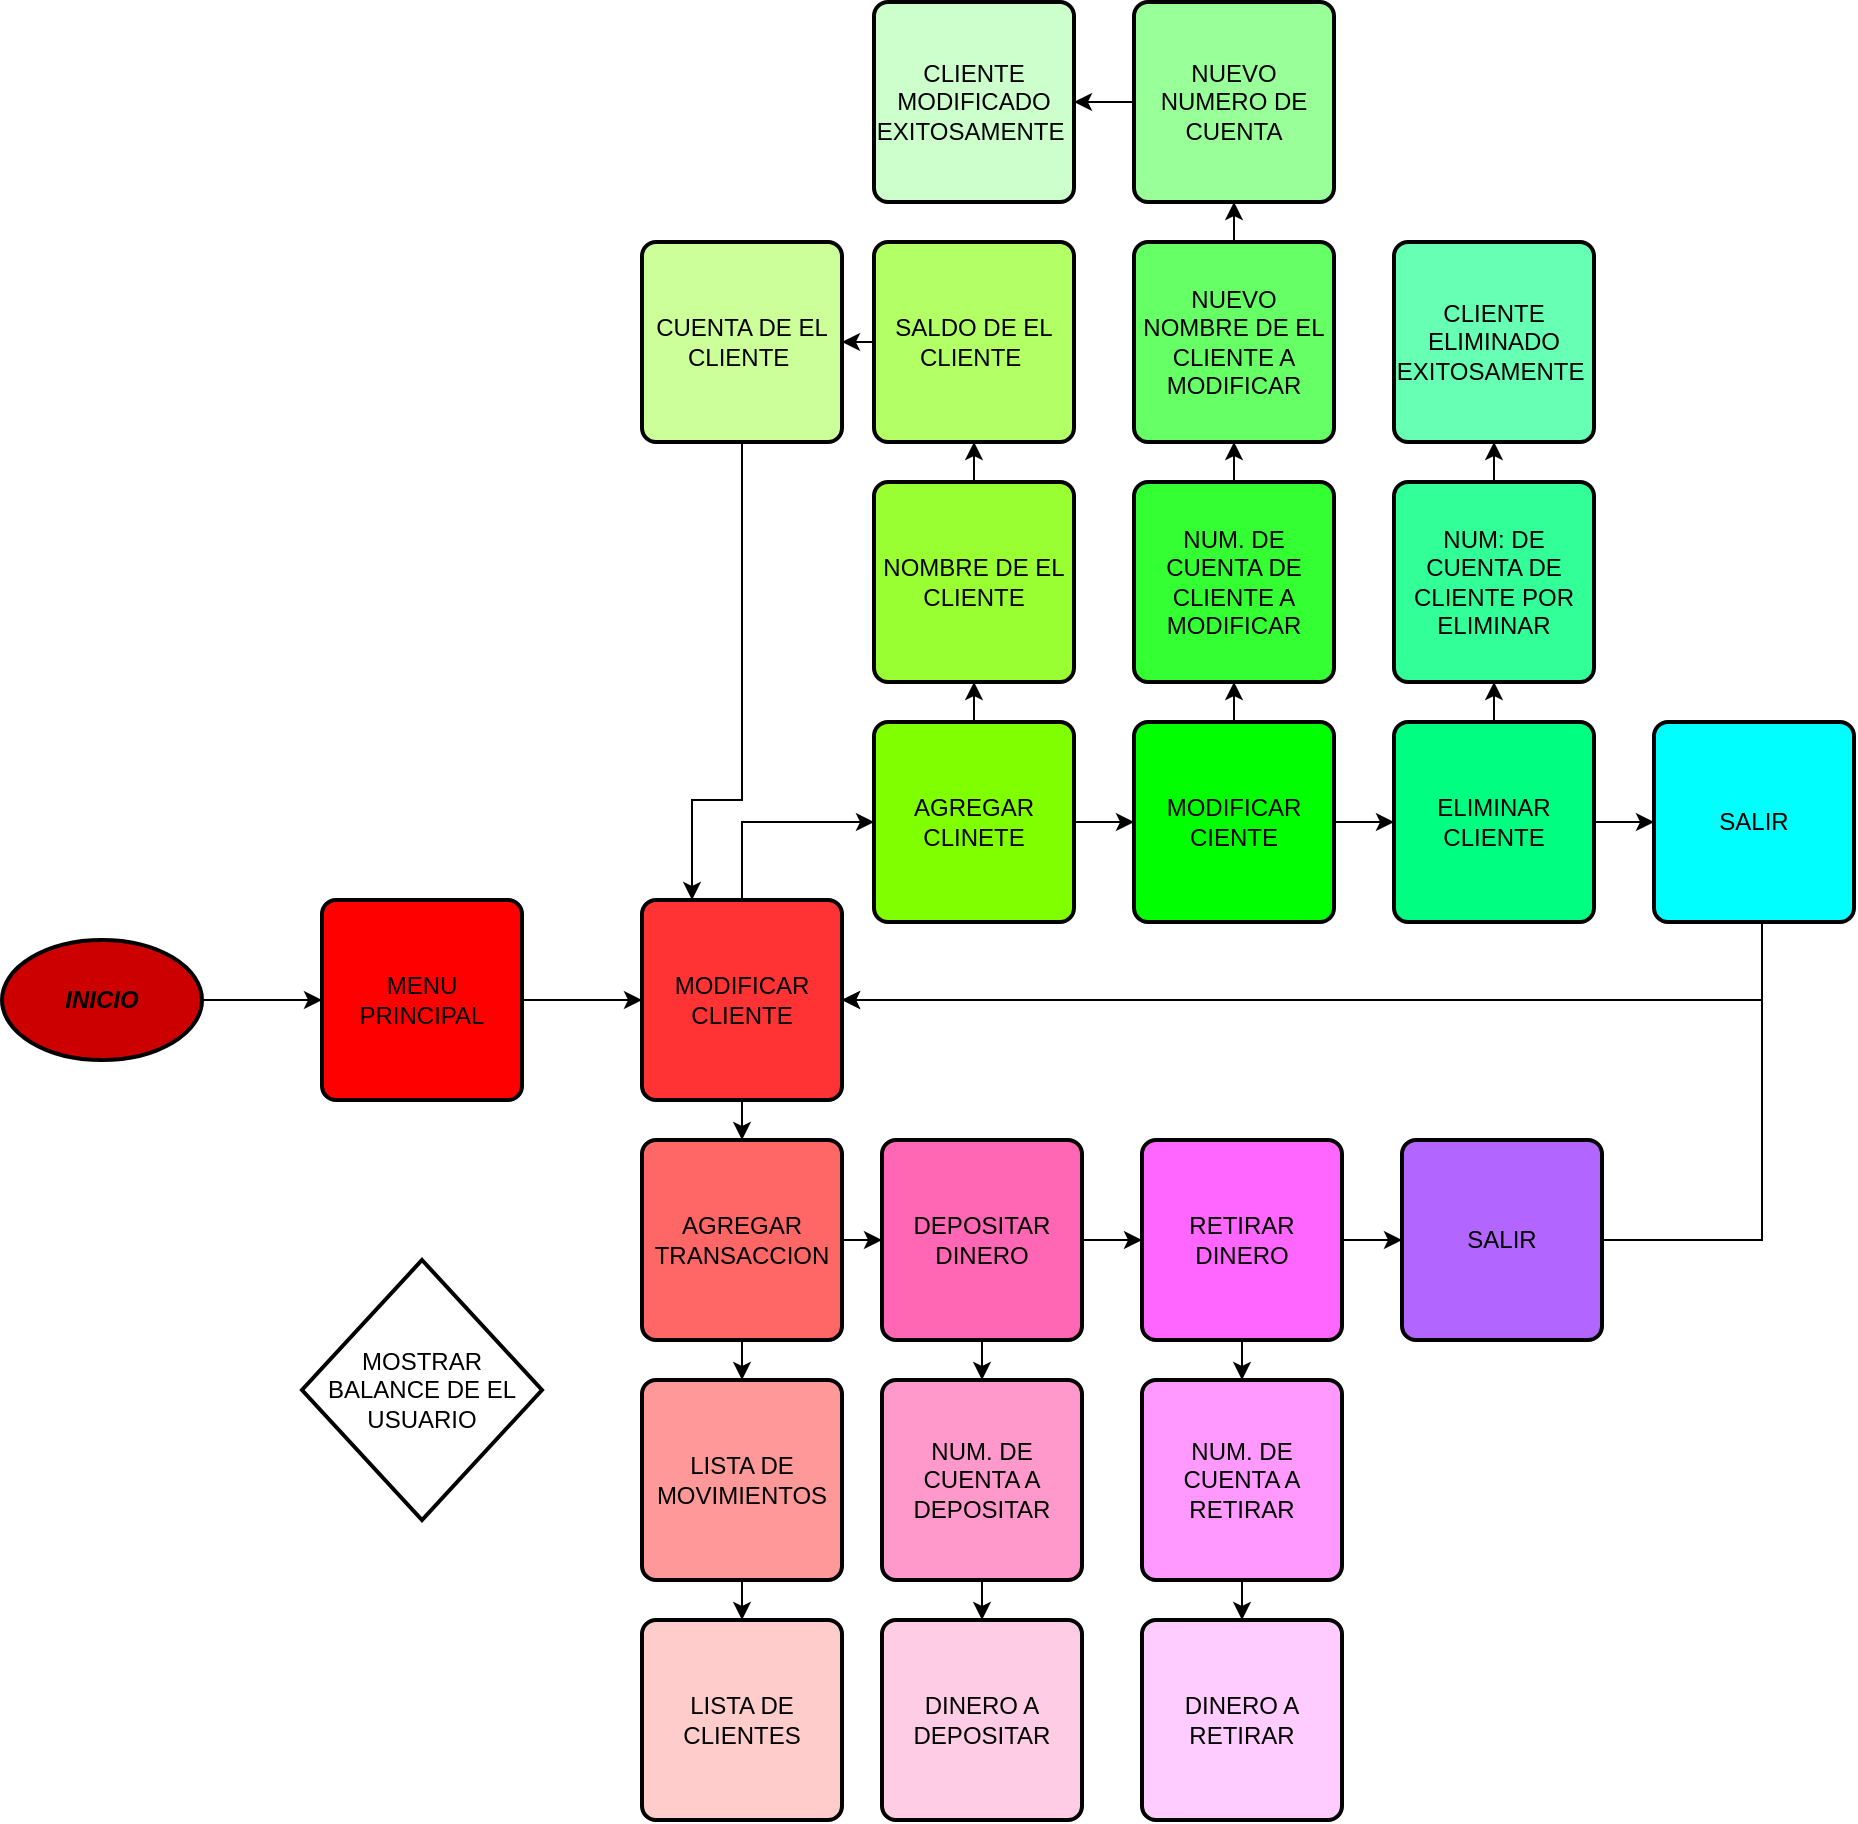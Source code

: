 <mxfile version="21.4.0" type="device" pages="4">
  <diagram id="kN4iPghvb073trVKGE5F" name="proyecto_emergenciapy">
    <mxGraphModel dx="5283" dy="2945" grid="1" gridSize="10" guides="1" tooltips="1" connect="1" arrows="1" fold="1" page="1" pageScale="1" pageWidth="827" pageHeight="1169" math="0" shadow="0">
      <root>
        <mxCell id="0" />
        <mxCell id="1" parent="0" />
        <mxCell id="R10DBPj9Zj2t68a-kodB-18" style="edgeStyle=orthogonalEdgeStyle;rounded=0;orthogonalLoop=1;jettySize=auto;html=1;" parent="1" source="m79YXO6YHFv3SdRhqYxw-1" target="e7P0XYeInca1428OsiBq-1" edge="1">
          <mxGeometry relative="1" as="geometry" />
        </mxCell>
        <mxCell id="m79YXO6YHFv3SdRhqYxw-1" value="&lt;b&gt;&lt;i&gt;INICIO&lt;/i&gt;&lt;/b&gt;" style="strokeWidth=2;html=1;shape=mxgraph.flowchart.start_1;whiteSpace=wrap;fillColor=#CC0000;" parent="1" vertex="1">
          <mxGeometry x="-49" y="-681" width="100" height="60" as="geometry" />
        </mxCell>
        <mxCell id="x16BDt5Wc9mOm8c2a8i3-15" style="edgeStyle=orthogonalEdgeStyle;rounded=0;orthogonalLoop=1;jettySize=auto;html=1;entryX=0;entryY=0.5;entryDx=0;entryDy=0;" parent="1" source="e7P0XYeInca1428OsiBq-1" target="cBEEzRjLY89cC-oA--6o-8" edge="1">
          <mxGeometry relative="1" as="geometry" />
        </mxCell>
        <mxCell id="e7P0XYeInca1428OsiBq-1" value="MENU PRINCIPAL" style="rounded=1;whiteSpace=wrap;html=1;absoluteArcSize=1;arcSize=14;strokeWidth=2;fillColor=#FF0000;" parent="1" vertex="1">
          <mxGeometry x="111" y="-701" width="100" height="100" as="geometry" />
        </mxCell>
        <mxCell id="cBEEzRjLY89cC-oA--6o-4" value="LISTA DE CLIENTES" style="rounded=1;whiteSpace=wrap;html=1;absoluteArcSize=1;arcSize=14;strokeWidth=2;fillColor=#FFCCCC;" parent="1" vertex="1">
          <mxGeometry x="271" y="-341" width="100" height="100" as="geometry" />
        </mxCell>
        <mxCell id="x16BDt5Wc9mOm8c2a8i3-13" value="" style="edgeStyle=orthogonalEdgeStyle;rounded=0;orthogonalLoop=1;jettySize=auto;html=1;" parent="1" source="cBEEzRjLY89cC-oA--6o-5" target="cBEEzRjLY89cC-oA--6o-4" edge="1">
          <mxGeometry relative="1" as="geometry" />
        </mxCell>
        <mxCell id="cBEEzRjLY89cC-oA--6o-5" value="LISTA DE MOVIMIENTOS" style="rounded=1;whiteSpace=wrap;html=1;absoluteArcSize=1;arcSize=14;strokeWidth=2;fillColor=#FF9999;" parent="1" vertex="1">
          <mxGeometry x="271" y="-461" width="100" height="100" as="geometry" />
        </mxCell>
        <mxCell id="x16BDt5Wc9mOm8c2a8i3-14" value="" style="edgeStyle=orthogonalEdgeStyle;rounded=0;orthogonalLoop=1;jettySize=auto;html=1;" parent="1" source="cBEEzRjLY89cC-oA--6o-7" target="cBEEzRjLY89cC-oA--6o-5" edge="1">
          <mxGeometry relative="1" as="geometry" />
        </mxCell>
        <mxCell id="_IGFEJhRvSu4PxGET2ui-3" style="edgeStyle=orthogonalEdgeStyle;rounded=0;orthogonalLoop=1;jettySize=auto;html=1;entryX=0;entryY=0.5;entryDx=0;entryDy=0;" parent="1" source="cBEEzRjLY89cC-oA--6o-7" target="_IGFEJhRvSu4PxGET2ui-2" edge="1">
          <mxGeometry relative="1" as="geometry" />
        </mxCell>
        <mxCell id="_IGFEJhRvSu4PxGET2ui-4" style="edgeStyle=orthogonalEdgeStyle;rounded=0;orthogonalLoop=1;jettySize=auto;html=1;" parent="1" source="_IGFEJhRvSu4PxGET2ui-2" target="_IGFEJhRvSu4PxGET2ui-1" edge="1">
          <mxGeometry relative="1" as="geometry" />
        </mxCell>
        <mxCell id="cBEEzRjLY89cC-oA--6o-7" value="AGREGAR TRANSACCION" style="rounded=1;whiteSpace=wrap;html=1;absoluteArcSize=1;arcSize=14;strokeWidth=2;fillColor=#FF6666;" parent="1" vertex="1">
          <mxGeometry x="271" y="-581" width="100" height="100" as="geometry" />
        </mxCell>
        <mxCell id="x16BDt5Wc9mOm8c2a8i3-12" value="" style="edgeStyle=orthogonalEdgeStyle;rounded=0;orthogonalLoop=1;jettySize=auto;html=1;" parent="1" source="cBEEzRjLY89cC-oA--6o-8" target="cBEEzRjLY89cC-oA--6o-7" edge="1">
          <mxGeometry relative="1" as="geometry" />
        </mxCell>
        <mxCell id="RJGDtzG5jtosAbpgGWVM-1" style="edgeStyle=orthogonalEdgeStyle;rounded=0;orthogonalLoop=1;jettySize=auto;html=1;entryX=0;entryY=0.5;entryDx=0;entryDy=0;" parent="1" source="cBEEzRjLY89cC-oA--6o-8" target="x16BDt5Wc9mOm8c2a8i3-3" edge="1">
          <mxGeometry relative="1" as="geometry">
            <Array as="points">
              <mxPoint x="321" y="-740" />
            </Array>
          </mxGeometry>
        </mxCell>
        <mxCell id="cBEEzRjLY89cC-oA--6o-8" value="MODIFICAR CLIENTE" style="rounded=1;whiteSpace=wrap;html=1;absoluteArcSize=1;arcSize=14;strokeWidth=2;fillColor=#FF3333;" parent="1" vertex="1">
          <mxGeometry x="271" y="-701" width="100" height="100" as="geometry" />
        </mxCell>
        <mxCell id="x16BDt5Wc9mOm8c2a8i3-22" value="" style="edgeStyle=orthogonalEdgeStyle;rounded=0;orthogonalLoop=1;jettySize=auto;html=1;" parent="1" source="x16BDt5Wc9mOm8c2a8i3-1" target="x16BDt5Wc9mOm8c2a8i3-2" edge="1">
          <mxGeometry relative="1" as="geometry" />
        </mxCell>
        <mxCell id="x16BDt5Wc9mOm8c2a8i3-1" value="NOMBRE DE EL CLIENTE" style="rounded=1;whiteSpace=wrap;html=1;absoluteArcSize=1;arcSize=14;strokeWidth=2;fillColor=#99FF33;" parent="1" vertex="1">
          <mxGeometry x="387" y="-910" width="100" height="100" as="geometry" />
        </mxCell>
        <mxCell id="x16BDt5Wc9mOm8c2a8i3-24" value="" style="edgeStyle=orthogonalEdgeStyle;rounded=0;orthogonalLoop=1;jettySize=auto;html=1;" parent="1" source="x16BDt5Wc9mOm8c2a8i3-2" target="x16BDt5Wc9mOm8c2a8i3-23" edge="1">
          <mxGeometry relative="1" as="geometry" />
        </mxCell>
        <mxCell id="x16BDt5Wc9mOm8c2a8i3-2" value="SALDO DE EL CLIENTE&amp;nbsp;" style="rounded=1;whiteSpace=wrap;html=1;absoluteArcSize=1;arcSize=14;strokeWidth=2;fillColor=#B3FF66;" parent="1" vertex="1">
          <mxGeometry x="387" y="-1030" width="100" height="100" as="geometry" />
        </mxCell>
        <mxCell id="x16BDt5Wc9mOm8c2a8i3-18" value="" style="edgeStyle=orthogonalEdgeStyle;rounded=0;orthogonalLoop=1;jettySize=auto;html=1;" parent="1" source="x16BDt5Wc9mOm8c2a8i3-3" target="x16BDt5Wc9mOm8c2a8i3-5" edge="1">
          <mxGeometry relative="1" as="geometry" />
        </mxCell>
        <mxCell id="x16BDt5Wc9mOm8c2a8i3-25" style="edgeStyle=orthogonalEdgeStyle;rounded=0;orthogonalLoop=1;jettySize=auto;html=1;exitX=0.5;exitY=0;exitDx=0;exitDy=0;entryX=0.5;entryY=1;entryDx=0;entryDy=0;" parent="1" source="x16BDt5Wc9mOm8c2a8i3-3" target="x16BDt5Wc9mOm8c2a8i3-1" edge="1">
          <mxGeometry relative="1" as="geometry" />
        </mxCell>
        <mxCell id="x16BDt5Wc9mOm8c2a8i3-3" value="AGREGAR CLINETE" style="rounded=1;whiteSpace=wrap;html=1;absoluteArcSize=1;arcSize=14;strokeWidth=2;fillColor=#80FF00;" parent="1" vertex="1">
          <mxGeometry x="387" y="-790" width="100" height="100" as="geometry" />
        </mxCell>
        <mxCell id="x16BDt5Wc9mOm8c2a8i3-20" value="" style="edgeStyle=orthogonalEdgeStyle;rounded=0;orthogonalLoop=1;jettySize=auto;html=1;" parent="1" source="x16BDt5Wc9mOm8c2a8i3-4" target="x16BDt5Wc9mOm8c2a8i3-9" edge="1">
          <mxGeometry relative="1" as="geometry" />
        </mxCell>
        <mxCell id="x16BDt5Wc9mOm8c2a8i3-37" style="edgeStyle=orthogonalEdgeStyle;rounded=0;orthogonalLoop=1;jettySize=auto;html=1;exitX=0.5;exitY=0;exitDx=0;exitDy=0;entryX=0.5;entryY=1;entryDx=0;entryDy=0;" parent="1" source="x16BDt5Wc9mOm8c2a8i3-4" target="x16BDt5Wc9mOm8c2a8i3-35" edge="1">
          <mxGeometry relative="1" as="geometry" />
        </mxCell>
        <mxCell id="x16BDt5Wc9mOm8c2a8i3-4" value="ELIMINAR CLIENTE" style="rounded=1;whiteSpace=wrap;html=1;absoluteArcSize=1;arcSize=14;strokeWidth=2;fillColor=#00FF80;" parent="1" vertex="1">
          <mxGeometry x="647" y="-790" width="100" height="100" as="geometry" />
        </mxCell>
        <mxCell id="x16BDt5Wc9mOm8c2a8i3-19" value="" style="edgeStyle=orthogonalEdgeStyle;rounded=0;orthogonalLoop=1;jettySize=auto;html=1;" parent="1" source="x16BDt5Wc9mOm8c2a8i3-5" target="x16BDt5Wc9mOm8c2a8i3-4" edge="1">
          <mxGeometry relative="1" as="geometry" />
        </mxCell>
        <mxCell id="x16BDt5Wc9mOm8c2a8i3-32" style="edgeStyle=orthogonalEdgeStyle;rounded=0;orthogonalLoop=1;jettySize=auto;html=1;exitX=0.5;exitY=0;exitDx=0;exitDy=0;entryX=0.5;entryY=1;entryDx=0;entryDy=0;" parent="1" source="x16BDt5Wc9mOm8c2a8i3-5" target="x16BDt5Wc9mOm8c2a8i3-27" edge="1">
          <mxGeometry relative="1" as="geometry" />
        </mxCell>
        <mxCell id="x16BDt5Wc9mOm8c2a8i3-5" value="MODIFICAR CIENTE" style="rounded=1;whiteSpace=wrap;html=1;absoluteArcSize=1;arcSize=14;strokeWidth=2;fillColor=#00FF00;" parent="1" vertex="1">
          <mxGeometry x="517" y="-790" width="100" height="100" as="geometry" />
        </mxCell>
        <mxCell id="x16BDt5Wc9mOm8c2a8i3-11" style="edgeStyle=orthogonalEdgeStyle;rounded=0;orthogonalLoop=1;jettySize=auto;html=1;" parent="1" source="x16BDt5Wc9mOm8c2a8i3-9" target="cBEEzRjLY89cC-oA--6o-8" edge="1">
          <mxGeometry relative="1" as="geometry">
            <mxPoint x="1031" y="-651" as="targetPoint" />
            <Array as="points">
              <mxPoint x="831" y="-651" />
            </Array>
          </mxGeometry>
        </mxCell>
        <mxCell id="x16BDt5Wc9mOm8c2a8i3-9" value="SALIR" style="rounded=1;whiteSpace=wrap;html=1;absoluteArcSize=1;arcSize=14;strokeWidth=2;fillColor=#00FFFF;" parent="1" vertex="1">
          <mxGeometry x="777" y="-790" width="100" height="100" as="geometry" />
        </mxCell>
        <mxCell id="RJGDtzG5jtosAbpgGWVM-2" style="edgeStyle=orthogonalEdgeStyle;rounded=0;orthogonalLoop=1;jettySize=auto;html=1;entryX=0.25;entryY=0;entryDx=0;entryDy=0;" parent="1" source="x16BDt5Wc9mOm8c2a8i3-23" target="cBEEzRjLY89cC-oA--6o-8" edge="1">
          <mxGeometry relative="1" as="geometry">
            <Array as="points">
              <mxPoint x="321" y="-751" />
              <mxPoint x="296" y="-751" />
            </Array>
          </mxGeometry>
        </mxCell>
        <mxCell id="x16BDt5Wc9mOm8c2a8i3-23" value="CUENTA DE EL CLIENTE&amp;nbsp;" style="rounded=1;whiteSpace=wrap;html=1;absoluteArcSize=1;arcSize=14;strokeWidth=2;fillColor=#CCFF99;" parent="1" vertex="1">
          <mxGeometry x="271" y="-1030" width="100" height="100" as="geometry" />
        </mxCell>
        <mxCell id="x16BDt5Wc9mOm8c2a8i3-33" style="edgeStyle=orthogonalEdgeStyle;rounded=0;orthogonalLoop=1;jettySize=auto;html=1;exitX=0.5;exitY=0;exitDx=0;exitDy=0;entryX=0.5;entryY=1;entryDx=0;entryDy=0;" parent="1" source="x16BDt5Wc9mOm8c2a8i3-27" target="x16BDt5Wc9mOm8c2a8i3-28" edge="1">
          <mxGeometry relative="1" as="geometry" />
        </mxCell>
        <mxCell id="x16BDt5Wc9mOm8c2a8i3-27" value="NUM. DE CUENTA DE CLIENTE A MODIFICAR" style="rounded=1;whiteSpace=wrap;html=1;absoluteArcSize=1;arcSize=14;strokeWidth=2;fillColor=#33FF33;" parent="1" vertex="1">
          <mxGeometry x="517" y="-910" width="100" height="100" as="geometry" />
        </mxCell>
        <mxCell id="x16BDt5Wc9mOm8c2a8i3-34" style="edgeStyle=orthogonalEdgeStyle;rounded=0;orthogonalLoop=1;jettySize=auto;html=1;exitX=0.5;exitY=0;exitDx=0;exitDy=0;entryX=0.5;entryY=1;entryDx=0;entryDy=0;" parent="1" source="x16BDt5Wc9mOm8c2a8i3-28" target="x16BDt5Wc9mOm8c2a8i3-29" edge="1">
          <mxGeometry relative="1" as="geometry" />
        </mxCell>
        <mxCell id="x16BDt5Wc9mOm8c2a8i3-28" value="NUEVO NOMBRE DE EL CLIENTE A MODIFICAR" style="rounded=1;whiteSpace=wrap;html=1;absoluteArcSize=1;arcSize=14;strokeWidth=2;fillColor=#66FF66;" parent="1" vertex="1">
          <mxGeometry x="517" y="-1030" width="100" height="100" as="geometry" />
        </mxCell>
        <mxCell id="x16BDt5Wc9mOm8c2a8i3-31" value="" style="edgeStyle=orthogonalEdgeStyle;rounded=0;orthogonalLoop=1;jettySize=auto;html=1;" parent="1" source="x16BDt5Wc9mOm8c2a8i3-29" target="x16BDt5Wc9mOm8c2a8i3-30" edge="1">
          <mxGeometry relative="1" as="geometry" />
        </mxCell>
        <mxCell id="x16BDt5Wc9mOm8c2a8i3-29" value="NUEVO NUMERO DE CUENTA" style="rounded=1;whiteSpace=wrap;html=1;absoluteArcSize=1;arcSize=14;strokeWidth=2;fillColor=#99FF99;" parent="1" vertex="1">
          <mxGeometry x="517" y="-1150" width="100" height="100" as="geometry" />
        </mxCell>
        <mxCell id="x16BDt5Wc9mOm8c2a8i3-30" value="CLIENTE MODIFICADO EXITOSAMENTE&amp;nbsp;" style="rounded=1;whiteSpace=wrap;html=1;absoluteArcSize=1;arcSize=14;strokeWidth=2;fillColor=#CCFFCC;" parent="1" vertex="1">
          <mxGeometry x="387" y="-1150" width="100" height="100" as="geometry" />
        </mxCell>
        <mxCell id="x16BDt5Wc9mOm8c2a8i3-38" style="edgeStyle=orthogonalEdgeStyle;rounded=0;orthogonalLoop=1;jettySize=auto;html=1;exitX=0.5;exitY=0;exitDx=0;exitDy=0;entryX=0.5;entryY=1;entryDx=0;entryDy=0;" parent="1" source="x16BDt5Wc9mOm8c2a8i3-35" target="x16BDt5Wc9mOm8c2a8i3-36" edge="1">
          <mxGeometry relative="1" as="geometry" />
        </mxCell>
        <mxCell id="x16BDt5Wc9mOm8c2a8i3-35" value="NUM: DE CUENTA DE CLIENTE POR ELIMINAR" style="rounded=1;whiteSpace=wrap;html=1;absoluteArcSize=1;arcSize=14;strokeWidth=2;fillColor=#33FF99;" parent="1" vertex="1">
          <mxGeometry x="647" y="-910" width="100" height="100" as="geometry" />
        </mxCell>
        <mxCell id="x16BDt5Wc9mOm8c2a8i3-36" value="CLIENTE ELIMINADO EXITOSAMENTE&amp;nbsp;" style="rounded=1;whiteSpace=wrap;html=1;absoluteArcSize=1;arcSize=14;strokeWidth=2;fillColor=#66FFB3;" parent="1" vertex="1">
          <mxGeometry x="647" y="-1030" width="100" height="100" as="geometry" />
        </mxCell>
        <mxCell id="R10DBPj9Zj2t68a-kodB-8" style="edgeStyle=orthogonalEdgeStyle;rounded=0;orthogonalLoop=1;jettySize=auto;html=1;exitX=0.5;exitY=1;exitDx=0;exitDy=0;entryX=0.5;entryY=0;entryDx=0;entryDy=0;" parent="1" source="_IGFEJhRvSu4PxGET2ui-1" target="R10DBPj9Zj2t68a-kodB-5" edge="1">
          <mxGeometry relative="1" as="geometry" />
        </mxCell>
        <mxCell id="R10DBPj9Zj2t68a-kodB-17" value="" style="edgeStyle=orthogonalEdgeStyle;rounded=0;orthogonalLoop=1;jettySize=auto;html=1;" parent="1" source="_IGFEJhRvSu4PxGET2ui-1" target="R10DBPj9Zj2t68a-kodB-15" edge="1">
          <mxGeometry relative="1" as="geometry" />
        </mxCell>
        <mxCell id="_IGFEJhRvSu4PxGET2ui-1" value="RETIRAR DINERO" style="rounded=1;whiteSpace=wrap;html=1;absoluteArcSize=1;arcSize=14;strokeWidth=2;fillColor=#FF66FF;" parent="1" vertex="1">
          <mxGeometry x="521" y="-581" width="100" height="100" as="geometry" />
        </mxCell>
        <mxCell id="R10DBPj9Zj2t68a-kodB-1" value="MOSTRAR BALANCE DE EL USUARIO" style="strokeWidth=2;html=1;shape=mxgraph.flowchart.decision;whiteSpace=wrap;" parent="1" vertex="1">
          <mxGeometry x="101" y="-521" width="120" height="130" as="geometry" />
        </mxCell>
        <mxCell id="R10DBPj9Zj2t68a-kodB-11" style="edgeStyle=orthogonalEdgeStyle;rounded=0;orthogonalLoop=1;jettySize=auto;html=1;exitX=0.5;exitY=1;exitDx=0;exitDy=0;entryX=0.5;entryY=0;entryDx=0;entryDy=0;" parent="1" source="_IGFEJhRvSu4PxGET2ui-2" target="R10DBPj9Zj2t68a-kodB-6" edge="1">
          <mxGeometry relative="1" as="geometry" />
        </mxCell>
        <mxCell id="_IGFEJhRvSu4PxGET2ui-2" value="DEPOSITAR DINERO" style="rounded=1;whiteSpace=wrap;html=1;absoluteArcSize=1;arcSize=14;strokeWidth=2;fillColor=#FF66B3;" parent="1" vertex="1">
          <mxGeometry x="391" y="-581" width="100" height="100" as="geometry" />
        </mxCell>
        <mxCell id="R10DBPj9Zj2t68a-kodB-4" value="DINERO A DEPOSITAR" style="rounded=1;whiteSpace=wrap;html=1;absoluteArcSize=1;arcSize=14;strokeWidth=2;fillColor=#FFCCE6;" parent="1" vertex="1">
          <mxGeometry x="391" y="-341" width="100" height="100" as="geometry" />
        </mxCell>
        <mxCell id="R10DBPj9Zj2t68a-kodB-10" style="edgeStyle=orthogonalEdgeStyle;rounded=0;orthogonalLoop=1;jettySize=auto;html=1;exitX=0.5;exitY=1;exitDx=0;exitDy=0;entryX=0.5;entryY=0;entryDx=0;entryDy=0;" parent="1" source="R10DBPj9Zj2t68a-kodB-5" target="R10DBPj9Zj2t68a-kodB-7" edge="1">
          <mxGeometry relative="1" as="geometry" />
        </mxCell>
        <mxCell id="R10DBPj9Zj2t68a-kodB-5" value="NUM. DE CUENTA A RETIRAR" style="rounded=1;whiteSpace=wrap;html=1;absoluteArcSize=1;arcSize=14;strokeWidth=2;fillColor=#FF99FF;" parent="1" vertex="1">
          <mxGeometry x="521" y="-461" width="100" height="100" as="geometry" />
        </mxCell>
        <mxCell id="R10DBPj9Zj2t68a-kodB-12" style="edgeStyle=orthogonalEdgeStyle;rounded=0;orthogonalLoop=1;jettySize=auto;html=1;exitX=0.5;exitY=1;exitDx=0;exitDy=0;entryX=0.5;entryY=0;entryDx=0;entryDy=0;" parent="1" source="R10DBPj9Zj2t68a-kodB-6" target="R10DBPj9Zj2t68a-kodB-4" edge="1">
          <mxGeometry relative="1" as="geometry" />
        </mxCell>
        <mxCell id="R10DBPj9Zj2t68a-kodB-6" value="NUM. DE CUENTA A DEPOSITAR" style="rounded=1;whiteSpace=wrap;html=1;absoluteArcSize=1;arcSize=14;strokeWidth=2;fillColor=#FF99CC;" parent="1" vertex="1">
          <mxGeometry x="391" y="-461" width="100" height="100" as="geometry" />
        </mxCell>
        <mxCell id="R10DBPj9Zj2t68a-kodB-7" value="DINERO A RETIRAR" style="rounded=1;whiteSpace=wrap;html=1;absoluteArcSize=1;arcSize=14;strokeWidth=2;fillColor=#FFCCFF;" parent="1" vertex="1">
          <mxGeometry x="521" y="-341" width="100" height="100" as="geometry" />
        </mxCell>
        <mxCell id="R10DBPj9Zj2t68a-kodB-16" style="edgeStyle=orthogonalEdgeStyle;rounded=0;orthogonalLoop=1;jettySize=auto;html=1;" parent="1" source="R10DBPj9Zj2t68a-kodB-15" target="cBEEzRjLY89cC-oA--6o-8" edge="1">
          <mxGeometry relative="1" as="geometry">
            <Array as="points">
              <mxPoint x="831" y="-531" />
              <mxPoint x="831" y="-651" />
            </Array>
          </mxGeometry>
        </mxCell>
        <mxCell id="R10DBPj9Zj2t68a-kodB-15" value="SALIR" style="rounded=1;whiteSpace=wrap;html=1;absoluteArcSize=1;arcSize=14;strokeWidth=2;fillColor=#B266FF;" parent="1" vertex="1">
          <mxGeometry x="651" y="-581" width="100" height="100" as="geometry" />
        </mxCell>
      </root>
    </mxGraphModel>
  </diagram>
  <diagram id="AyDmX-4NOY-QQW5p9fez" name="lista de retiro">
    <mxGraphModel dx="1937" dy="444" grid="1" gridSize="10" guides="1" tooltips="1" connect="1" arrows="1" fold="1" page="1" pageScale="1" pageWidth="827" pageHeight="1169" math="0" shadow="0">
      <root>
        <mxCell id="0" />
        <mxCell id="1" parent="0" />
        <mxCell id="mgpF_eQDjo9gQBZf_IdY-46" style="edgeStyle=orthogonalEdgeStyle;rounded=0;orthogonalLoop=1;jettySize=auto;html=1;fillColor=#E6E6E6;" edge="1" parent="1" source="PrVb1Z5pcl2c6VB-BFai-1" target="mgpF_eQDjo9gQBZf_IdY-40">
          <mxGeometry relative="1" as="geometry" />
        </mxCell>
        <mxCell id="mgpF_eQDjo9gQBZf_IdY-57" style="edgeStyle=orthogonalEdgeStyle;rounded=0;orthogonalLoop=1;jettySize=auto;html=1;fillColor=#E6E6E6;" edge="1" parent="1" source="PrVb1Z5pcl2c6VB-BFai-1" target="mgpF_eQDjo9gQBZf_IdY-41">
          <mxGeometry relative="1" as="geometry" />
        </mxCell>
        <mxCell id="mgpF_eQDjo9gQBZf_IdY-62" style="edgeStyle=orthogonalEdgeStyle;rounded=0;orthogonalLoop=1;jettySize=auto;html=1;entryX=0.5;entryY=0;entryDx=0;entryDy=0;" edge="1" parent="1" source="PrVb1Z5pcl2c6VB-BFai-1" target="mgpF_eQDjo9gQBZf_IdY-61">
          <mxGeometry relative="1" as="geometry" />
        </mxCell>
        <mxCell id="PrVb1Z5pcl2c6VB-BFai-1" value="USUARIO" style="strokeWidth=2;html=1;shape=mxgraph.flowchart.start_1;whiteSpace=wrap;fillColor=#FFE6CC;" vertex="1" parent="1">
          <mxGeometry x="50" y="60" width="100" height="60" as="geometry" />
        </mxCell>
        <mxCell id="mgpF_eQDjo9gQBZf_IdY-64" value="" style="edgeStyle=orthogonalEdgeStyle;rounded=0;orthogonalLoop=1;jettySize=auto;html=1;fillColor=#E6E6E6;" edge="1" parent="1" source="mgpF_eQDjo9gQBZf_IdY-40" target="mgpF_eQDjo9gQBZf_IdY-63">
          <mxGeometry relative="1" as="geometry" />
        </mxCell>
        <mxCell id="mgpF_eQDjo9gQBZf_IdY-40" value="&lt;font style=&quot;vertical-align: inherit;&quot;&gt;&lt;font style=&quot;vertical-align: inherit;&quot;&gt;HACER DEPOSITO&lt;/font&gt;&lt;/font&gt;" style="rounded=1;whiteSpace=wrap;html=1;absoluteArcSize=1;arcSize=14;strokeWidth=2;fillColor=#E6E6E6;" vertex="1" parent="1">
          <mxGeometry x="-60" y="165" width="120" height="70" as="geometry" />
        </mxCell>
        <mxCell id="mgpF_eQDjo9gQBZf_IdY-41" value="HACER RETIRO&lt;br&gt;" style="whiteSpace=wrap;html=1;rounded=1;arcSize=14;strokeWidth=2;fillColor=#E6E6E6;" vertex="1" parent="1">
          <mxGeometry x="140" y="165" width="120" height="75" as="geometry" />
        </mxCell>
        <mxCell id="mgpF_eQDjo9gQBZf_IdY-61" value="TRANSFERENCIA" style="whiteSpace=wrap;html=1;rounded=1;arcSize=14;strokeWidth=2;fillColor=#E6E6E6;" vertex="1" parent="1">
          <mxGeometry x="294" y="165" width="120" height="75" as="geometry" />
        </mxCell>
        <mxCell id="mgpF_eQDjo9gQBZf_IdY-66" value="" style="edgeStyle=orthogonalEdgeStyle;rounded=0;orthogonalLoop=1;jettySize=auto;html=1;fillColor=#E6E6E6;" edge="1" parent="1" source="mgpF_eQDjo9gQBZf_IdY-63" target="mgpF_eQDjo9gQBZf_IdY-65">
          <mxGeometry relative="1" as="geometry" />
        </mxCell>
        <mxCell id="mgpF_eQDjo9gQBZf_IdY-63" value="&lt;font style=&quot;vertical-align: inherit;&quot;&gt;&lt;font style=&quot;vertical-align: inherit;&quot;&gt;MOSTRAR BALANCE DEL USUARIO&lt;/font&gt;&lt;/font&gt;" style="rounded=1;whiteSpace=wrap;html=1;absoluteArcSize=1;arcSize=14;strokeWidth=2;fillColor=#E6E6E6;" vertex="1" parent="1">
          <mxGeometry x="-60" y="315" width="120" height="70" as="geometry" />
        </mxCell>
        <mxCell id="mgpF_eQDjo9gQBZf_IdY-65" value="&lt;font style=&quot;vertical-align: inherit;&quot;&gt;&lt;font style=&quot;vertical-align: inherit;&quot;&gt;FIN&lt;/font&gt;&lt;/font&gt;" style="rounded=1;whiteSpace=wrap;html=1;absoluteArcSize=1;arcSize=14;strokeWidth=2;fillColor=#E6E6E6;" vertex="1" parent="1">
          <mxGeometry x="140" y="315" width="120" height="70" as="geometry" />
        </mxCell>
      </root>
    </mxGraphModel>
  </diagram>
  <diagram id="Q2JcRAKzpI88QX7LFXjz" name="Página-3">
    <mxGraphModel dx="1937" dy="444" grid="1" gridSize="10" guides="1" tooltips="1" connect="1" arrows="1" fold="1" page="1" pageScale="1" pageWidth="827" pageHeight="1169" math="0" shadow="0">
      <root>
        <mxCell id="0" />
        <mxCell id="1" parent="0" />
        <mxCell id="0JGlWjvjC1IFogGEfBN4-9" style="edgeStyle=orthogonalEdgeStyle;rounded=0;orthogonalLoop=1;jettySize=auto;html=1;entryX=0.45;entryY=0;entryDx=0;entryDy=0;entryPerimeter=0;" edge="1" parent="1" source="0JGlWjvjC1IFogGEfBN4-1" target="0JGlWjvjC1IFogGEfBN4-2">
          <mxGeometry relative="1" as="geometry" />
        </mxCell>
        <mxCell id="0JGlWjvjC1IFogGEfBN4-11" style="edgeStyle=orthogonalEdgeStyle;rounded=0;orthogonalLoop=1;jettySize=auto;html=1;entryX=0.5;entryY=0;entryDx=0;entryDy=0;" edge="1" parent="1" source="0JGlWjvjC1IFogGEfBN4-1" target="0JGlWjvjC1IFogGEfBN4-3">
          <mxGeometry relative="1" as="geometry" />
        </mxCell>
        <mxCell id="0JGlWjvjC1IFogGEfBN4-12" style="edgeStyle=orthogonalEdgeStyle;rounded=0;orthogonalLoop=1;jettySize=auto;html=1;entryX=0.583;entryY=-0.014;entryDx=0;entryDy=0;entryPerimeter=0;" edge="1" parent="1" source="0JGlWjvjC1IFogGEfBN4-1" target="0JGlWjvjC1IFogGEfBN4-5">
          <mxGeometry relative="1" as="geometry" />
        </mxCell>
        <mxCell id="0JGlWjvjC1IFogGEfBN4-1" value="INICIO" style="strokeWidth=2;html=1;shape=mxgraph.flowchart.start_1;whiteSpace=wrap;" vertex="1" parent="1">
          <mxGeometry x="180" y="90" width="100" height="60" as="geometry" />
        </mxCell>
        <mxCell id="0JGlWjvjC1IFogGEfBN4-14" style="edgeStyle=orthogonalEdgeStyle;rounded=0;orthogonalLoop=1;jettySize=auto;html=1;entryX=0;entryY=0.5;entryDx=0;entryDy=0;entryPerimeter=0;" edge="1" parent="1" source="0JGlWjvjC1IFogGEfBN4-2" target="0JGlWjvjC1IFogGEfBN4-7">
          <mxGeometry relative="1" as="geometry">
            <mxPoint x="50" y="360" as="targetPoint" />
          </mxGeometry>
        </mxCell>
        <mxCell id="0JGlWjvjC1IFogGEfBN4-2" value="DEPOSITO" style="rounded=1;whiteSpace=wrap;html=1;absoluteArcSize=1;arcSize=14;strokeWidth=2;" vertex="1" parent="1">
          <mxGeometry x="-10" y="100" width="120" height="70" as="geometry" />
        </mxCell>
        <mxCell id="0JGlWjvjC1IFogGEfBN4-16" style="edgeStyle=orthogonalEdgeStyle;rounded=0;orthogonalLoop=1;jettySize=auto;html=1;" edge="1" parent="1" source="0JGlWjvjC1IFogGEfBN4-3" target="0JGlWjvjC1IFogGEfBN4-7">
          <mxGeometry relative="1" as="geometry" />
        </mxCell>
        <mxCell id="0JGlWjvjC1IFogGEfBN4-3" value="RETIRO" style="rounded=1;whiteSpace=wrap;html=1;absoluteArcSize=1;arcSize=14;strokeWidth=2;" vertex="1" parent="1">
          <mxGeometry x="170" y="190" width="120" height="70" as="geometry" />
        </mxCell>
        <mxCell id="0JGlWjvjC1IFogGEfBN4-15" style="edgeStyle=orthogonalEdgeStyle;rounded=0;orthogonalLoop=1;jettySize=auto;html=1;entryX=1;entryY=0.5;entryDx=0;entryDy=0;entryPerimeter=0;" edge="1" parent="1" source="0JGlWjvjC1IFogGEfBN4-5" target="0JGlWjvjC1IFogGEfBN4-7">
          <mxGeometry relative="1" as="geometry">
            <mxPoint x="320" y="360" as="targetPoint" />
          </mxGeometry>
        </mxCell>
        <mxCell id="0JGlWjvjC1IFogGEfBN4-5" value="TRANSFERENCIA" style="rounded=1;whiteSpace=wrap;html=1;absoluteArcSize=1;arcSize=14;strokeWidth=2;" vertex="1" parent="1">
          <mxGeometry x="340" y="100" width="120" height="70" as="geometry" />
        </mxCell>
        <mxCell id="0JGlWjvjC1IFogGEfBN4-17" style="edgeStyle=orthogonalEdgeStyle;rounded=0;orthogonalLoop=1;jettySize=auto;html=1;entryX=0.5;entryY=0;entryDx=0;entryDy=0;" edge="1" parent="1" source="0JGlWjvjC1IFogGEfBN4-7" target="0JGlWjvjC1IFogGEfBN4-8">
          <mxGeometry relative="1" as="geometry" />
        </mxCell>
        <mxCell id="0JGlWjvjC1IFogGEfBN4-7" value="MOSTRAR BALANCE DE USUARIO" style="strokeWidth=2;html=1;shape=mxgraph.flowchart.decision;whiteSpace=wrap;" vertex="1" parent="1">
          <mxGeometry x="180" y="300" width="100" height="100" as="geometry" />
        </mxCell>
        <mxCell id="0JGlWjvjC1IFogGEfBN4-8" value="SALIR" style="rounded=1;whiteSpace=wrap;html=1;absoluteArcSize=1;arcSize=14;strokeWidth=2;" vertex="1" parent="1">
          <mxGeometry x="170" y="440" width="120" height="70" as="geometry" />
        </mxCell>
      </root>
    </mxGraphModel>
  </diagram>
  <diagram id="1L3qtTAntDQG8QlBO4BA" name="Página-4">
    <mxGraphModel dx="1937" dy="1613" grid="1" gridSize="10" guides="1" tooltips="1" connect="1" arrows="1" fold="1" page="1" pageScale="1" pageWidth="827" pageHeight="1169" math="0" shadow="0">
      <root>
        <mxCell id="0" />
        <mxCell id="1" parent="0" />
        <mxCell id="ia7sqIxlvrHbSGBgBZKi-1" value="" style="edgeStyle=orthogonalEdgeStyle;rounded=0;orthogonalLoop=1;jettySize=auto;html=1;shadow=1;fillColor=#99FFFF;" edge="1" parent="1" source="ia7sqIxlvrHbSGBgBZKi-2" target="ia7sqIxlvrHbSGBgBZKi-7">
          <mxGeometry relative="1" as="geometry" />
        </mxCell>
        <mxCell id="ia7sqIxlvrHbSGBgBZKi-2" value="INICIO" style="strokeWidth=2;html=1;shape=mxgraph.flowchart.start_1;whiteSpace=wrap;shadow=1;fillColor=#FF9999;" vertex="1" parent="1">
          <mxGeometry x="-150" y="-890" width="100" height="60" as="geometry" />
        </mxCell>
        <mxCell id="ia7sqIxlvrHbSGBgBZKi-3" style="edgeStyle=orthogonalEdgeStyle;rounded=0;orthogonalLoop=1;jettySize=auto;html=1;entryX=0;entryY=0.5;entryDx=0;entryDy=0;shadow=1;fillColor=#99FFFF;" edge="1" parent="1" source="ia7sqIxlvrHbSGBgBZKi-7" target="ia7sqIxlvrHbSGBgBZKi-9">
          <mxGeometry relative="1" as="geometry" />
        </mxCell>
        <mxCell id="ia7sqIxlvrHbSGBgBZKi-4" style="edgeStyle=orthogonalEdgeStyle;rounded=0;orthogonalLoop=1;jettySize=auto;html=1;entryX=0;entryY=0.5;entryDx=0;entryDy=0;shadow=1;fillColor=#99FFFF;" edge="1" parent="1" source="ia7sqIxlvrHbSGBgBZKi-7" target="ia7sqIxlvrHbSGBgBZKi-10">
          <mxGeometry relative="1" as="geometry" />
        </mxCell>
        <mxCell id="ia7sqIxlvrHbSGBgBZKi-5" style="edgeStyle=orthogonalEdgeStyle;rounded=0;orthogonalLoop=1;jettySize=auto;html=1;entryX=0;entryY=0.5;entryDx=0;entryDy=0;shadow=1;fillColor=#99FFFF;" edge="1" parent="1" source="ia7sqIxlvrHbSGBgBZKi-7" target="ia7sqIxlvrHbSGBgBZKi-13">
          <mxGeometry relative="1" as="geometry" />
        </mxCell>
        <mxCell id="ia7sqIxlvrHbSGBgBZKi-6" style="edgeStyle=orthogonalEdgeStyle;rounded=0;orthogonalLoop=1;jettySize=auto;html=1;entryX=0;entryY=0.5;entryDx=0;entryDy=0;shadow=1;fillColor=#99FFFF;" edge="1" parent="1" source="ia7sqIxlvrHbSGBgBZKi-7" target="ia7sqIxlvrHbSGBgBZKi-17">
          <mxGeometry relative="1" as="geometry" />
        </mxCell>
        <mxCell id="ia7sqIxlvrHbSGBgBZKi-7" value="MENU PRINCIPAL" style="whiteSpace=wrap;html=1;strokeWidth=2;shadow=0;fillColor=#E1D5E7;" vertex="1" parent="1">
          <mxGeometry y="-890" width="120" height="60" as="geometry" />
        </mxCell>
        <mxCell id="ia7sqIxlvrHbSGBgBZKi-8" style="edgeStyle=orthogonalEdgeStyle;rounded=0;orthogonalLoop=1;jettySize=auto;html=1;fillColor=#99FFFF;" edge="1" parent="1" source="ia7sqIxlvrHbSGBgBZKi-9" target="ia7sqIxlvrHbSGBgBZKi-24">
          <mxGeometry relative="1" as="geometry" />
        </mxCell>
        <mxCell id="ia7sqIxlvrHbSGBgBZKi-9" value="LISTA DE CLINETES&amp;nbsp;" style="whiteSpace=wrap;html=1;strokeWidth=2;shadow=1;fillColor=#99FFFF;" vertex="1" parent="1">
          <mxGeometry x="200" y="-614.5" width="120" height="60" as="geometry" />
        </mxCell>
        <mxCell id="ia7sqIxlvrHbSGBgBZKi-10" value="LISTA DE MOVIMIENTOS" style="whiteSpace=wrap;html=1;strokeWidth=2;shadow=1;fillColor=#99FFFF;" vertex="1" parent="1">
          <mxGeometry x="200" y="-690" width="120" height="60" as="geometry" />
        </mxCell>
        <mxCell id="ia7sqIxlvrHbSGBgBZKi-11" style="edgeStyle=orthogonalEdgeStyle;rounded=0;orthogonalLoop=1;jettySize=auto;html=1;entryX=0;entryY=0.5;entryDx=0;entryDy=0;shadow=1;fillColor=#99FFFF;" edge="1" parent="1" source="ia7sqIxlvrHbSGBgBZKi-13" target="ia7sqIxlvrHbSGBgBZKi-22">
          <mxGeometry relative="1" as="geometry" />
        </mxCell>
        <mxCell id="ia7sqIxlvrHbSGBgBZKi-12" style="edgeStyle=orthogonalEdgeStyle;rounded=0;orthogonalLoop=1;jettySize=auto;html=1;entryX=0;entryY=0.5;entryDx=0;entryDy=0;shadow=1;fillColor=#99FFFF;" edge="1" parent="1" source="ia7sqIxlvrHbSGBgBZKi-13" target="ia7sqIxlvrHbSGBgBZKi-23">
          <mxGeometry relative="1" as="geometry" />
        </mxCell>
        <mxCell id="ia7sqIxlvrHbSGBgBZKi-13" value="AGREGAR TRANSACCION" style="whiteSpace=wrap;html=1;strokeWidth=2;shadow=1;fillColor=#99FFFF;" vertex="1" parent="1">
          <mxGeometry x="200" y="-770" width="120" height="60" as="geometry" />
        </mxCell>
        <mxCell id="ia7sqIxlvrHbSGBgBZKi-14" style="edgeStyle=orthogonalEdgeStyle;rounded=0;orthogonalLoop=1;jettySize=auto;html=1;entryX=0;entryY=0.5;entryDx=0;entryDy=0;" edge="1" parent="1" source="ia7sqIxlvrHbSGBgBZKi-17" target="ia7sqIxlvrHbSGBgBZKi-19">
          <mxGeometry relative="1" as="geometry">
            <mxPoint x="260" y="-999.6" as="targetPoint" />
            <Array as="points">
              <mxPoint x="260" y="-1000" />
            </Array>
          </mxGeometry>
        </mxCell>
        <mxCell id="ia7sqIxlvrHbSGBgBZKi-15" style="edgeStyle=orthogonalEdgeStyle;rounded=0;orthogonalLoop=1;jettySize=auto;html=1;entryX=-0.018;entryY=0.47;entryDx=0;entryDy=0;entryPerimeter=0;" edge="1" parent="1" source="ia7sqIxlvrHbSGBgBZKi-17" target="ia7sqIxlvrHbSGBgBZKi-20">
          <mxGeometry relative="1" as="geometry">
            <mxPoint x="260" y="-920" as="targetPoint" />
            <Array as="points">
              <mxPoint x="260" y="-912" />
            </Array>
          </mxGeometry>
        </mxCell>
        <mxCell id="ia7sqIxlvrHbSGBgBZKi-16" style="edgeStyle=orthogonalEdgeStyle;rounded=0;orthogonalLoop=1;jettySize=auto;html=1;entryX=0;entryY=0.5;entryDx=0;entryDy=0;" edge="1" parent="1" source="ia7sqIxlvrHbSGBgBZKi-17" target="ia7sqIxlvrHbSGBgBZKi-18">
          <mxGeometry relative="1" as="geometry" />
        </mxCell>
        <mxCell id="ia7sqIxlvrHbSGBgBZKi-17" value="MODIFICAR CLIENTE" style="whiteSpace=wrap;html=1;strokeWidth=2;shadow=1;fillColor=#99FFFF;" vertex="1" parent="1">
          <mxGeometry x="200" y="-850" width="120" height="60" as="geometry" />
        </mxCell>
        <mxCell id="ia7sqIxlvrHbSGBgBZKi-18" value="AGREGAR CLIENTE" style="whiteSpace=wrap;html=1;strokeWidth=2;shadow=1;fillColor=#D4E1F5;" vertex="1" parent="1">
          <mxGeometry x="420" y="-850" width="120" height="60" as="geometry" />
        </mxCell>
        <mxCell id="ia7sqIxlvrHbSGBgBZKi-19" value="MODIFICAR CLIENTE" style="whiteSpace=wrap;html=1;strokeWidth=2;shadow=1;fillColor=#D4E1F5;" vertex="1" parent="1">
          <mxGeometry x="420" y="-1030" width="120" height="60" as="geometry" />
        </mxCell>
        <mxCell id="ia7sqIxlvrHbSGBgBZKi-20" value="ELMINIANR CLIENTE&amp;nbsp;" style="whiteSpace=wrap;html=1;strokeWidth=2;shadow=1;fillColor=#D4E1F5;" vertex="1" parent="1">
          <mxGeometry x="420" y="-940" width="120" height="60" as="geometry" />
        </mxCell>
        <mxCell id="ia7sqIxlvrHbSGBgBZKi-21" value="" style="edgeStyle=orthogonalEdgeStyle;rounded=0;orthogonalLoop=1;jettySize=auto;html=1;" edge="1" parent="1" source="ia7sqIxlvrHbSGBgBZKi-22" target="ia7sqIxlvrHbSGBgBZKi-25">
          <mxGeometry relative="1" as="geometry" />
        </mxCell>
        <mxCell id="ia7sqIxlvrHbSGBgBZKi-22" value="DEPOSITAR" style="whiteSpace=wrap;html=1;strokeWidth=2;shadow=1;fillColor=#CCFFFF;" vertex="1" parent="1">
          <mxGeometry x="420" y="-770" width="120" height="60" as="geometry" />
        </mxCell>
        <mxCell id="ia7sqIxlvrHbSGBgBZKi-23" value="RETIRAR" style="whiteSpace=wrap;html=1;strokeWidth=2;shadow=1;fillColor=#CCFFFF;" vertex="1" parent="1">
          <mxGeometry x="420" y="-690" width="120" height="60" as="geometry" />
        </mxCell>
        <mxCell id="ia7sqIxlvrHbSGBgBZKi-24" value="FINALIZAR" style="rounded=0;whiteSpace=wrap;html=1;direction=west;fillColor=#FFCCCC;" vertex="1" parent="1">
          <mxGeometry x="200" y="-520" width="120" height="60" as="geometry" />
        </mxCell>
        <mxCell id="ia7sqIxlvrHbSGBgBZKi-25" value="" style="rhombus;whiteSpace=wrap;html=1;fillColor=#CCFFFF;strokeWidth=2;shadow=1;" vertex="1" parent="1">
          <mxGeometry x="640" y="-780" width="80" height="80" as="geometry" />
        </mxCell>
      </root>
    </mxGraphModel>
  </diagram>
</mxfile>
